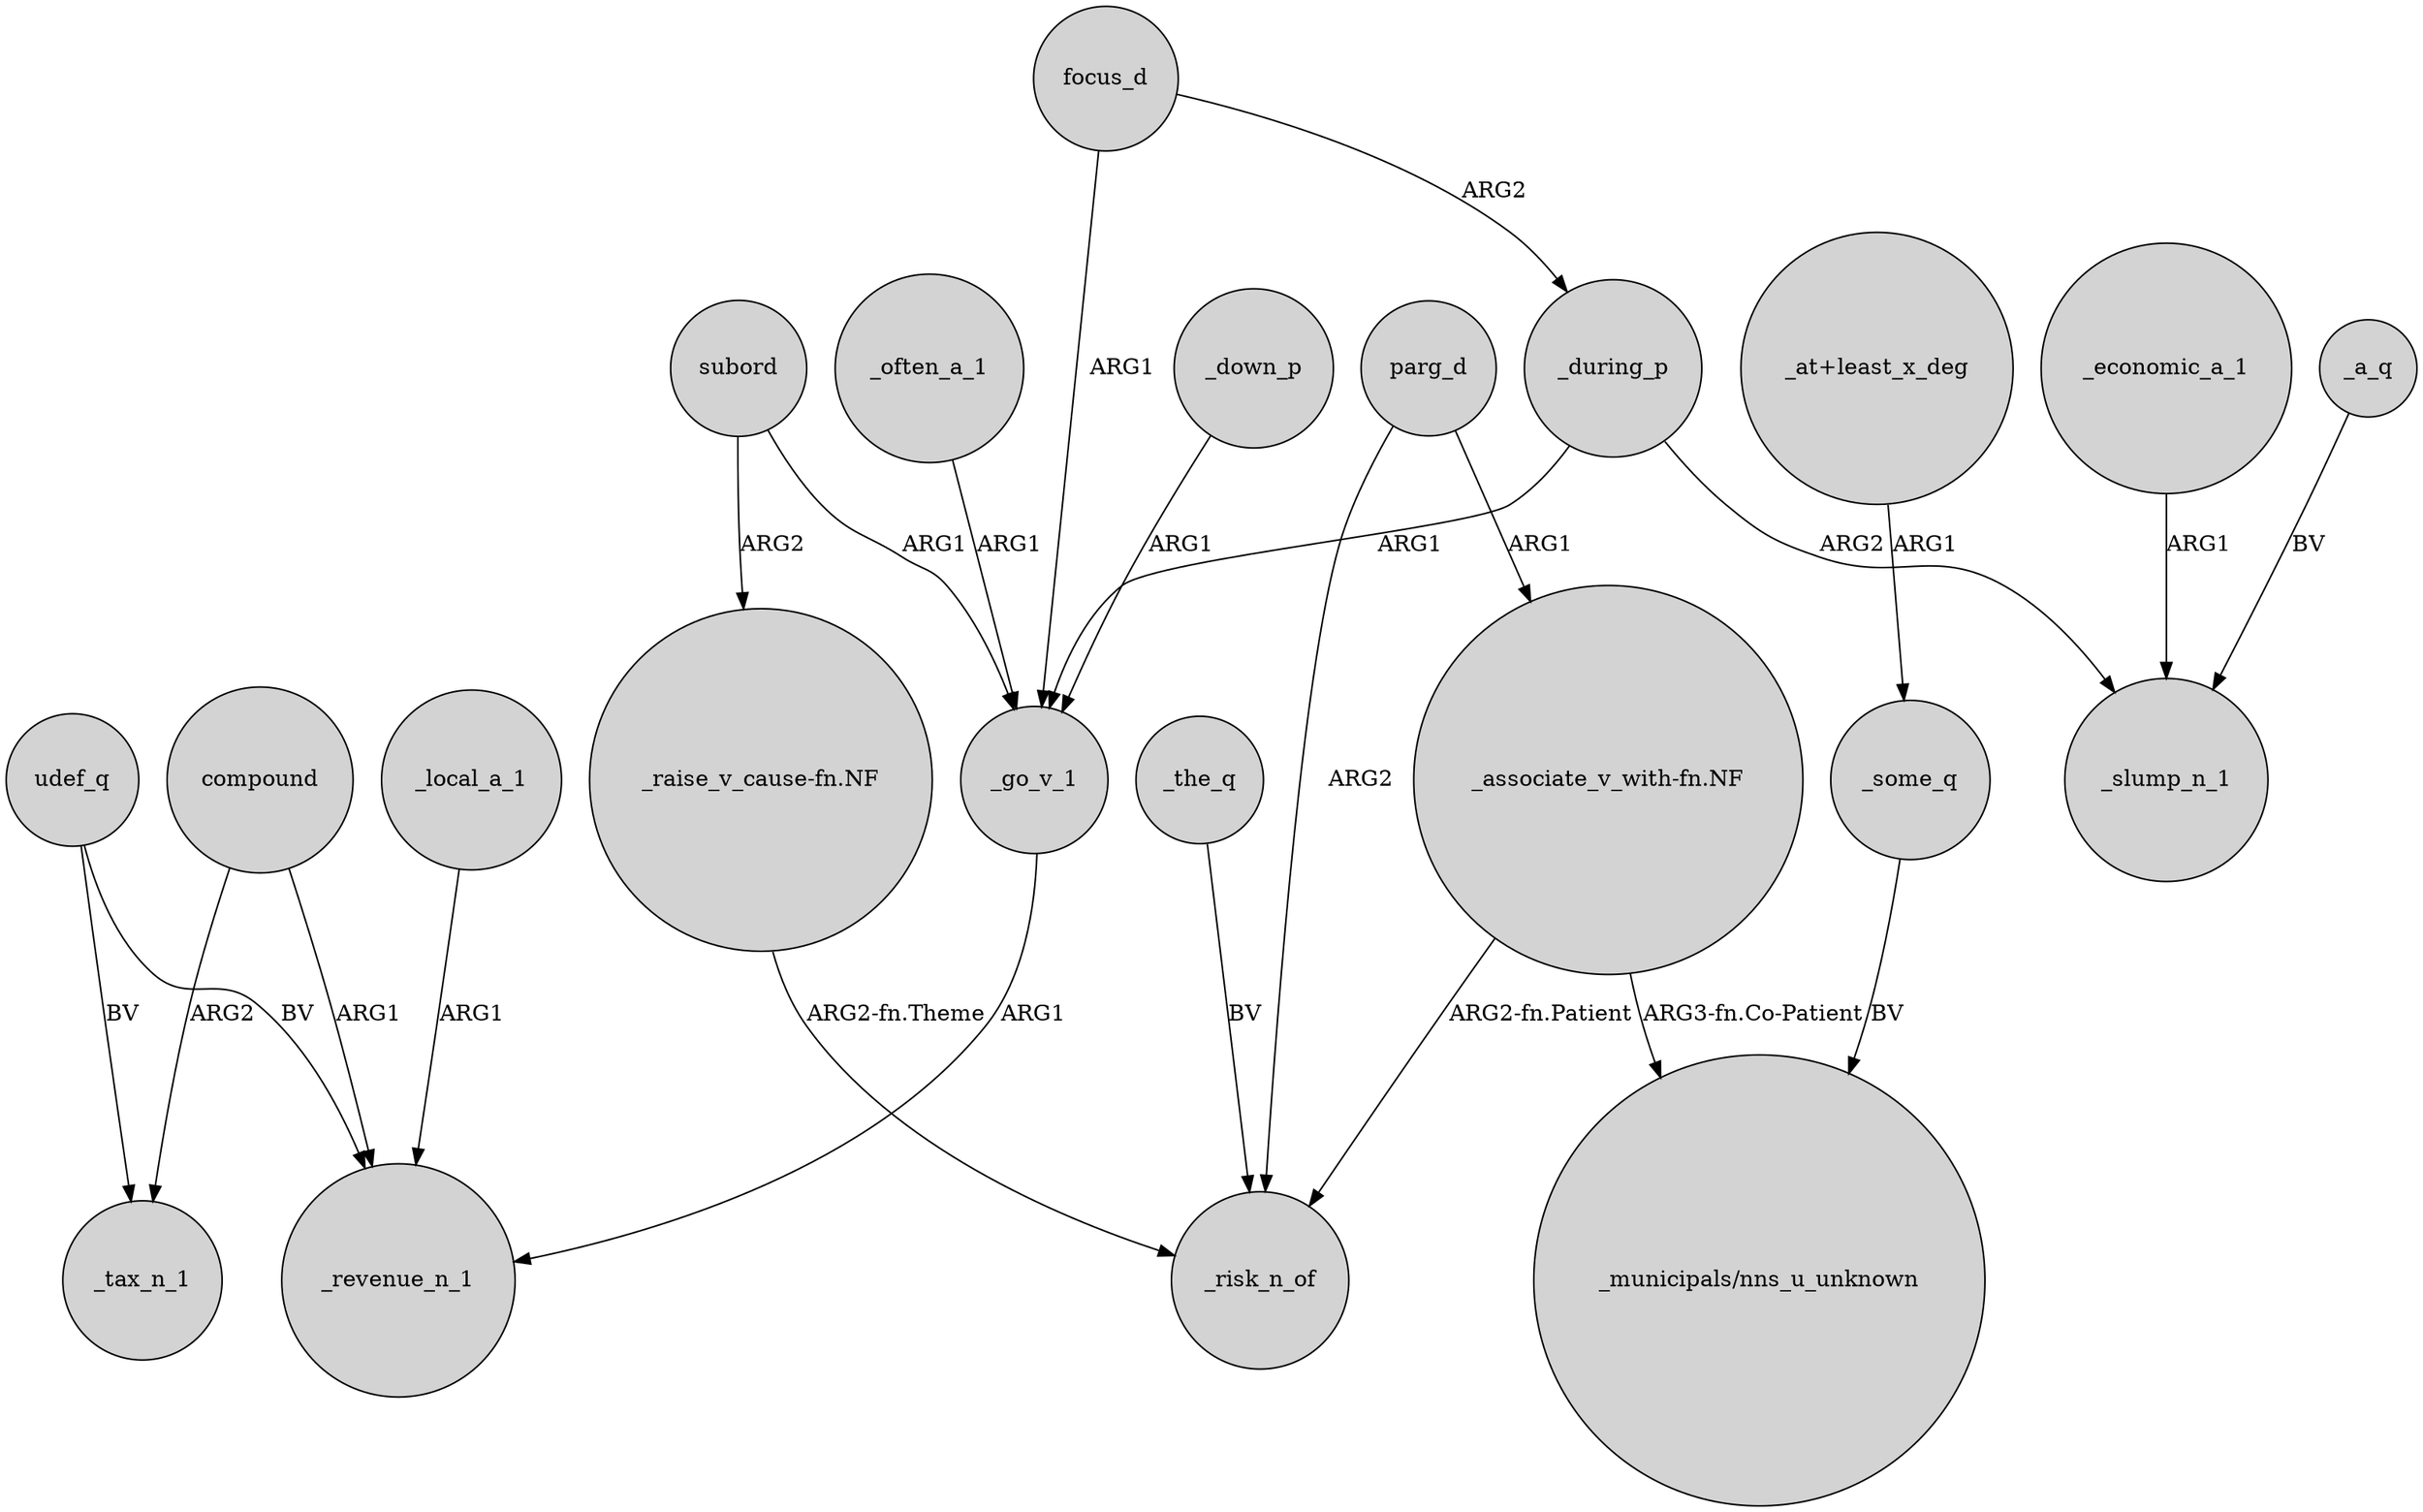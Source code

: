 digraph {
	node [shape=circle style=filled]
	_during_p -> _go_v_1 [label=ARG1]
	focus_d -> _during_p [label=ARG2]
	_often_a_1 -> _go_v_1 [label=ARG1]
	focus_d -> _go_v_1 [label=ARG1]
	"_associate_v_with-fn.NF" -> _risk_n_of [label="ARG2-fn.Patient"]
	subord -> _go_v_1 [label=ARG1]
	parg_d -> "_associate_v_with-fn.NF" [label=ARG1]
	parg_d -> _risk_n_of [label=ARG2]
	_during_p -> _slump_n_1 [label=ARG2]
	_go_v_1 -> _revenue_n_1 [label=ARG1]
	udef_q -> _tax_n_1 [label=BV]
	"_associate_v_with-fn.NF" -> "_municipals/nns_u_unknown" [label="ARG3-fn.Co-Patient"]
	udef_q -> _revenue_n_1 [label=BV]
	_economic_a_1 -> _slump_n_1 [label=ARG1]
	_some_q -> "_municipals/nns_u_unknown" [label=BV]
	"_at+least_x_deg" -> _some_q [label=ARG1]
	subord -> "_raise_v_cause-fn.NF" [label=ARG2]
	_down_p -> _go_v_1 [label=ARG1]
	_a_q -> _slump_n_1 [label=BV]
	compound -> _tax_n_1 [label=ARG2]
	compound -> _revenue_n_1 [label=ARG1]
	_local_a_1 -> _revenue_n_1 [label=ARG1]
	_the_q -> _risk_n_of [label=BV]
	"_raise_v_cause-fn.NF" -> _risk_n_of [label="ARG2-fn.Theme"]
}

